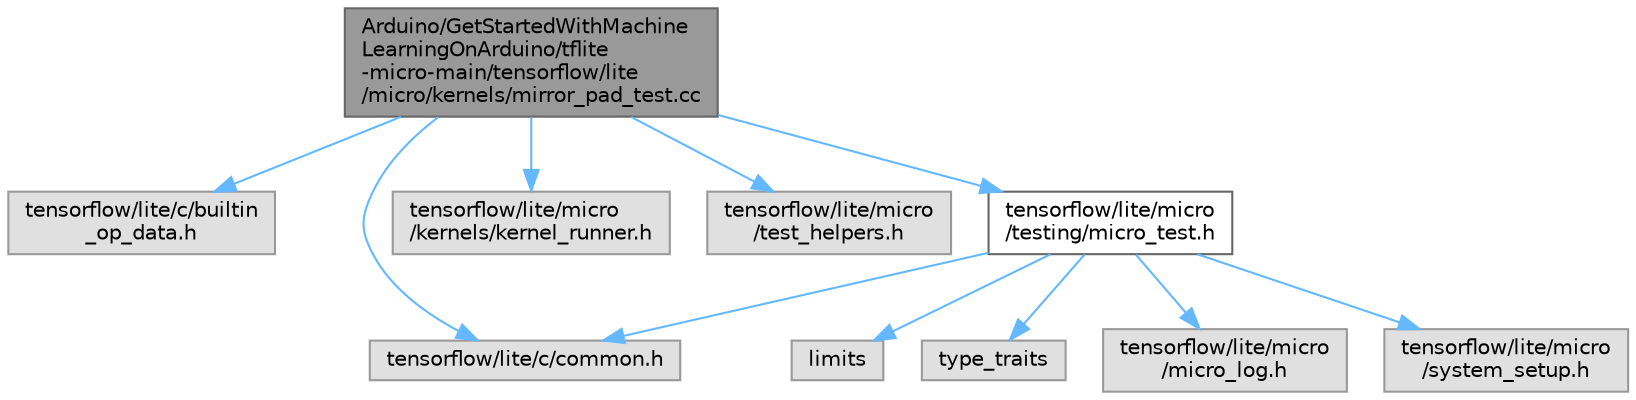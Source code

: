 digraph "Arduino/GetStartedWithMachineLearningOnArduino/tflite-micro-main/tensorflow/lite/micro/kernels/mirror_pad_test.cc"
{
 // LATEX_PDF_SIZE
  bgcolor="transparent";
  edge [fontname=Helvetica,fontsize=10,labelfontname=Helvetica,labelfontsize=10];
  node [fontname=Helvetica,fontsize=10,shape=box,height=0.2,width=0.4];
  Node1 [id="Node000001",label="Arduino/GetStartedWithMachine\lLearningOnArduino/tflite\l-micro-main/tensorflow/lite\l/micro/kernels/mirror_pad_test.cc",height=0.2,width=0.4,color="gray40", fillcolor="grey60", style="filled", fontcolor="black",tooltip=" "];
  Node1 -> Node2 [id="edge11_Node000001_Node000002",color="steelblue1",style="solid",tooltip=" "];
  Node2 [id="Node000002",label="tensorflow/lite/c/builtin\l_op_data.h",height=0.2,width=0.4,color="grey60", fillcolor="#E0E0E0", style="filled",tooltip=" "];
  Node1 -> Node3 [id="edge12_Node000001_Node000003",color="steelblue1",style="solid",tooltip=" "];
  Node3 [id="Node000003",label="tensorflow/lite/c/common.h",height=0.2,width=0.4,color="grey60", fillcolor="#E0E0E0", style="filled",tooltip=" "];
  Node1 -> Node4 [id="edge13_Node000001_Node000004",color="steelblue1",style="solid",tooltip=" "];
  Node4 [id="Node000004",label="tensorflow/lite/micro\l/kernels/kernel_runner.h",height=0.2,width=0.4,color="grey60", fillcolor="#E0E0E0", style="filled",tooltip=" "];
  Node1 -> Node5 [id="edge14_Node000001_Node000005",color="steelblue1",style="solid",tooltip=" "];
  Node5 [id="Node000005",label="tensorflow/lite/micro\l/test_helpers.h",height=0.2,width=0.4,color="grey60", fillcolor="#E0E0E0", style="filled",tooltip=" "];
  Node1 -> Node6 [id="edge15_Node000001_Node000006",color="steelblue1",style="solid",tooltip=" "];
  Node6 [id="Node000006",label="tensorflow/lite/micro\l/testing/micro_test.h",height=0.2,width=0.4,color="grey40", fillcolor="white", style="filled",URL="$micro__test_8h.html",tooltip=" "];
  Node6 -> Node7 [id="edge16_Node000006_Node000007",color="steelblue1",style="solid",tooltip=" "];
  Node7 [id="Node000007",label="limits",height=0.2,width=0.4,color="grey60", fillcolor="#E0E0E0", style="filled",tooltip=" "];
  Node6 -> Node8 [id="edge17_Node000006_Node000008",color="steelblue1",style="solid",tooltip=" "];
  Node8 [id="Node000008",label="type_traits",height=0.2,width=0.4,color="grey60", fillcolor="#E0E0E0", style="filled",tooltip=" "];
  Node6 -> Node3 [id="edge18_Node000006_Node000003",color="steelblue1",style="solid",tooltip=" "];
  Node6 -> Node9 [id="edge19_Node000006_Node000009",color="steelblue1",style="solid",tooltip=" "];
  Node9 [id="Node000009",label="tensorflow/lite/micro\l/micro_log.h",height=0.2,width=0.4,color="grey60", fillcolor="#E0E0E0", style="filled",tooltip=" "];
  Node6 -> Node10 [id="edge20_Node000006_Node000010",color="steelblue1",style="solid",tooltip=" "];
  Node10 [id="Node000010",label="tensorflow/lite/micro\l/system_setup.h",height=0.2,width=0.4,color="grey60", fillcolor="#E0E0E0", style="filled",tooltip=" "];
}
